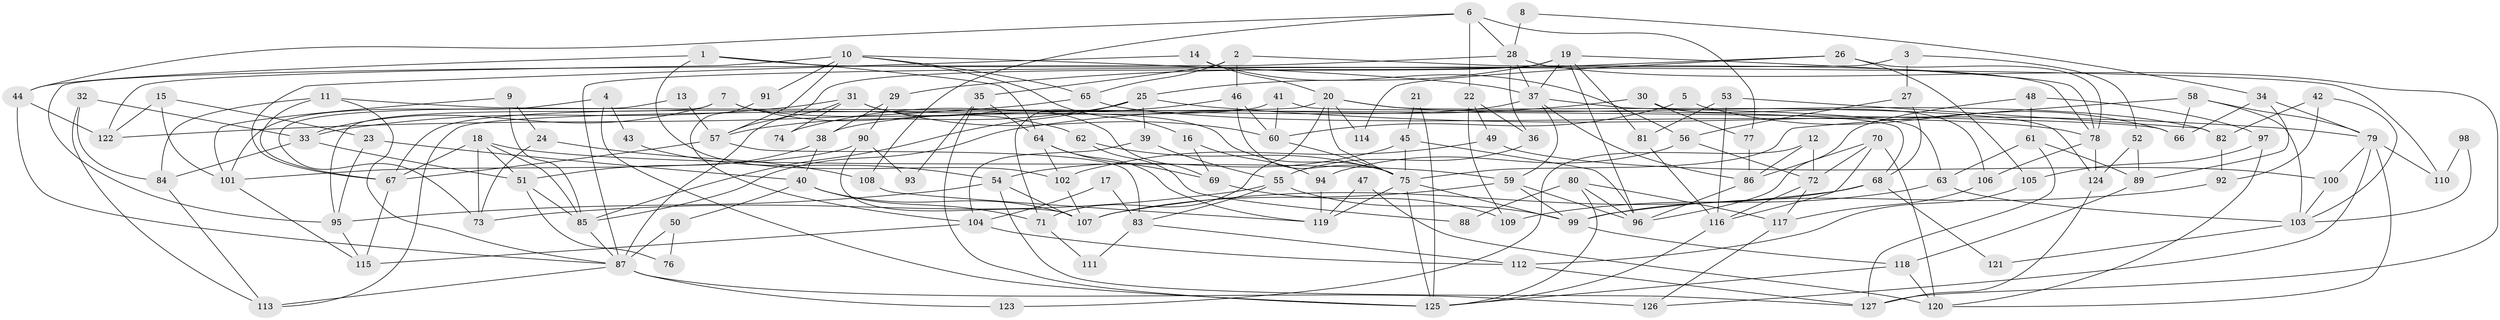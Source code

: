 // coarse degree distribution, {4: 0.24096385542168675, 3: 0.14457831325301204, 2: 0.13253012048192772, 6: 0.0963855421686747, 10: 0.024096385542168676, 7: 0.10843373493975904, 5: 0.1566265060240964, 8: 0.07228915662650602, 9: 0.024096385542168676}
// Generated by graph-tools (version 1.1) at 2025/52/02/27/25 19:52:01]
// undirected, 127 vertices, 254 edges
graph export_dot {
graph [start="1"]
  node [color=gray90,style=filled];
  1;
  2;
  3;
  4;
  5;
  6;
  7;
  8;
  9;
  10;
  11;
  12;
  13;
  14;
  15;
  16;
  17;
  18;
  19;
  20;
  21;
  22;
  23;
  24;
  25;
  26;
  27;
  28;
  29;
  30;
  31;
  32;
  33;
  34;
  35;
  36;
  37;
  38;
  39;
  40;
  41;
  42;
  43;
  44;
  45;
  46;
  47;
  48;
  49;
  50;
  51;
  52;
  53;
  54;
  55;
  56;
  57;
  58;
  59;
  60;
  61;
  62;
  63;
  64;
  65;
  66;
  67;
  68;
  69;
  70;
  71;
  72;
  73;
  74;
  75;
  76;
  77;
  78;
  79;
  80;
  81;
  82;
  83;
  84;
  85;
  86;
  87;
  88;
  89;
  90;
  91;
  92;
  93;
  94;
  95;
  96;
  97;
  98;
  99;
  100;
  101;
  102;
  103;
  104;
  105;
  106;
  107;
  108;
  109;
  110;
  111;
  112;
  113;
  114;
  115;
  116;
  117;
  118;
  119;
  120;
  121;
  122;
  123;
  124;
  125;
  126;
  127;
  1 -- 44;
  1 -- 64;
  1 -- 102;
  1 -- 110;
  2 -- 65;
  2 -- 35;
  2 -- 46;
  2 -- 78;
  3 -- 52;
  3 -- 87;
  3 -- 27;
  4 -- 101;
  4 -- 125;
  4 -- 43;
  5 -- 60;
  5 -- 66;
  6 -- 22;
  6 -- 77;
  6 -- 28;
  6 -- 44;
  6 -- 108;
  7 -- 95;
  7 -- 75;
  7 -- 33;
  7 -- 62;
  8 -- 34;
  8 -- 28;
  9 -- 24;
  9 -- 101;
  9 -- 85;
  10 -- 65;
  10 -- 37;
  10 -- 16;
  10 -- 57;
  10 -- 91;
  10 -- 122;
  11 -- 67;
  11 -- 84;
  11 -- 66;
  11 -- 87;
  12 -- 86;
  12 -- 72;
  12 -- 123;
  13 -- 73;
  13 -- 57;
  14 -- 20;
  14 -- 67;
  14 -- 56;
  15 -- 23;
  15 -- 122;
  15 -- 101;
  16 -- 69;
  16 -- 94;
  17 -- 83;
  17 -- 104;
  18 -- 85;
  18 -- 59;
  18 -- 51;
  18 -- 67;
  18 -- 73;
  19 -- 37;
  19 -- 25;
  19 -- 57;
  19 -- 78;
  19 -- 81;
  19 -- 96;
  20 -- 113;
  20 -- 75;
  20 -- 71;
  20 -- 82;
  20 -- 114;
  20 -- 124;
  21 -- 45;
  21 -- 125;
  22 -- 36;
  22 -- 109;
  22 -- 49;
  23 -- 40;
  23 -- 95;
  24 -- 73;
  24 -- 108;
  25 -- 57;
  25 -- 85;
  25 -- 39;
  25 -- 71;
  25 -- 79;
  26 -- 105;
  26 -- 78;
  26 -- 29;
  26 -- 114;
  27 -- 56;
  27 -- 68;
  28 -- 37;
  28 -- 36;
  28 -- 95;
  28 -- 127;
  29 -- 38;
  29 -- 90;
  30 -- 106;
  30 -- 85;
  30 -- 77;
  31 -- 60;
  31 -- 87;
  31 -- 33;
  31 -- 69;
  31 -- 74;
  32 -- 84;
  32 -- 33;
  32 -- 113;
  33 -- 51;
  33 -- 84;
  34 -- 79;
  34 -- 66;
  34 -- 89;
  35 -- 125;
  35 -- 64;
  35 -- 93;
  36 -- 55;
  37 -- 38;
  37 -- 59;
  37 -- 63;
  37 -- 86;
  38 -- 40;
  38 -- 51;
  39 -- 55;
  39 -- 104;
  40 -- 107;
  40 -- 71;
  40 -- 50;
  41 -- 67;
  41 -- 68;
  41 -- 60;
  42 -- 82;
  42 -- 103;
  42 -- 92;
  43 -- 54;
  44 -- 87;
  44 -- 122;
  45 -- 75;
  45 -- 54;
  45 -- 96;
  46 -- 75;
  46 -- 60;
  46 -- 74;
  47 -- 120;
  47 -- 119;
  48 -- 96;
  48 -- 61;
  48 -- 97;
  49 -- 102;
  49 -- 100;
  50 -- 87;
  50 -- 76;
  51 -- 76;
  51 -- 85;
  52 -- 89;
  52 -- 124;
  53 -- 82;
  53 -- 81;
  53 -- 116;
  54 -- 95;
  54 -- 127;
  54 -- 107;
  55 -- 83;
  55 -- 99;
  55 -- 73;
  56 -- 72;
  56 -- 94;
  57 -- 67;
  57 -- 83;
  58 -- 79;
  58 -- 103;
  58 -- 66;
  58 -- 75;
  59 -- 99;
  59 -- 96;
  59 -- 107;
  60 -- 75;
  61 -- 127;
  61 -- 89;
  61 -- 63;
  62 -- 75;
  62 -- 88;
  63 -- 103;
  63 -- 109;
  64 -- 102;
  64 -- 119;
  64 -- 69;
  65 -- 122;
  65 -- 78;
  67 -- 115;
  68 -- 107;
  68 -- 99;
  68 -- 121;
  69 -- 109;
  70 -- 86;
  70 -- 116;
  70 -- 72;
  70 -- 120;
  71 -- 111;
  72 -- 117;
  72 -- 116;
  75 -- 99;
  75 -- 119;
  75 -- 125;
  77 -- 86;
  78 -- 106;
  78 -- 124;
  79 -- 120;
  79 -- 100;
  79 -- 110;
  79 -- 126;
  80 -- 96;
  80 -- 125;
  80 -- 88;
  80 -- 117;
  81 -- 116;
  82 -- 92;
  83 -- 112;
  83 -- 111;
  84 -- 113;
  85 -- 87;
  86 -- 96;
  87 -- 113;
  87 -- 123;
  87 -- 126;
  89 -- 118;
  90 -- 107;
  90 -- 93;
  90 -- 101;
  91 -- 104;
  92 -- 99;
  94 -- 119;
  95 -- 115;
  97 -- 120;
  97 -- 105;
  98 -- 110;
  98 -- 103;
  99 -- 118;
  100 -- 103;
  101 -- 115;
  102 -- 107;
  103 -- 121;
  104 -- 115;
  104 -- 112;
  105 -- 112;
  106 -- 117;
  108 -- 119;
  112 -- 127;
  116 -- 125;
  117 -- 126;
  118 -- 125;
  118 -- 120;
  124 -- 127;
}

